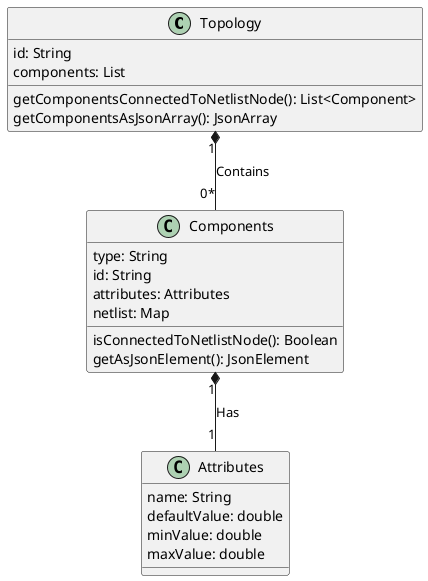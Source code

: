 @startuml
class Topology {
    id: String
    components: List
    getComponentsConnectedToNetlistNode(): List<Component>
    getComponentsAsJsonArray(): JsonArray
}

class Components {
    type: String
    id: String
    attributes: Attributes
    netlist: Map
    isConnectedToNetlistNode(): Boolean
    getAsJsonElement(): JsonElement
}

class Attributes {
    name: String
    defaultValue: double
    minValue: double
    maxValue: double
}
Topology "1" *-- "0*" Components : Contains
Components "1" *-- "1" Attributes : Has
@enduml